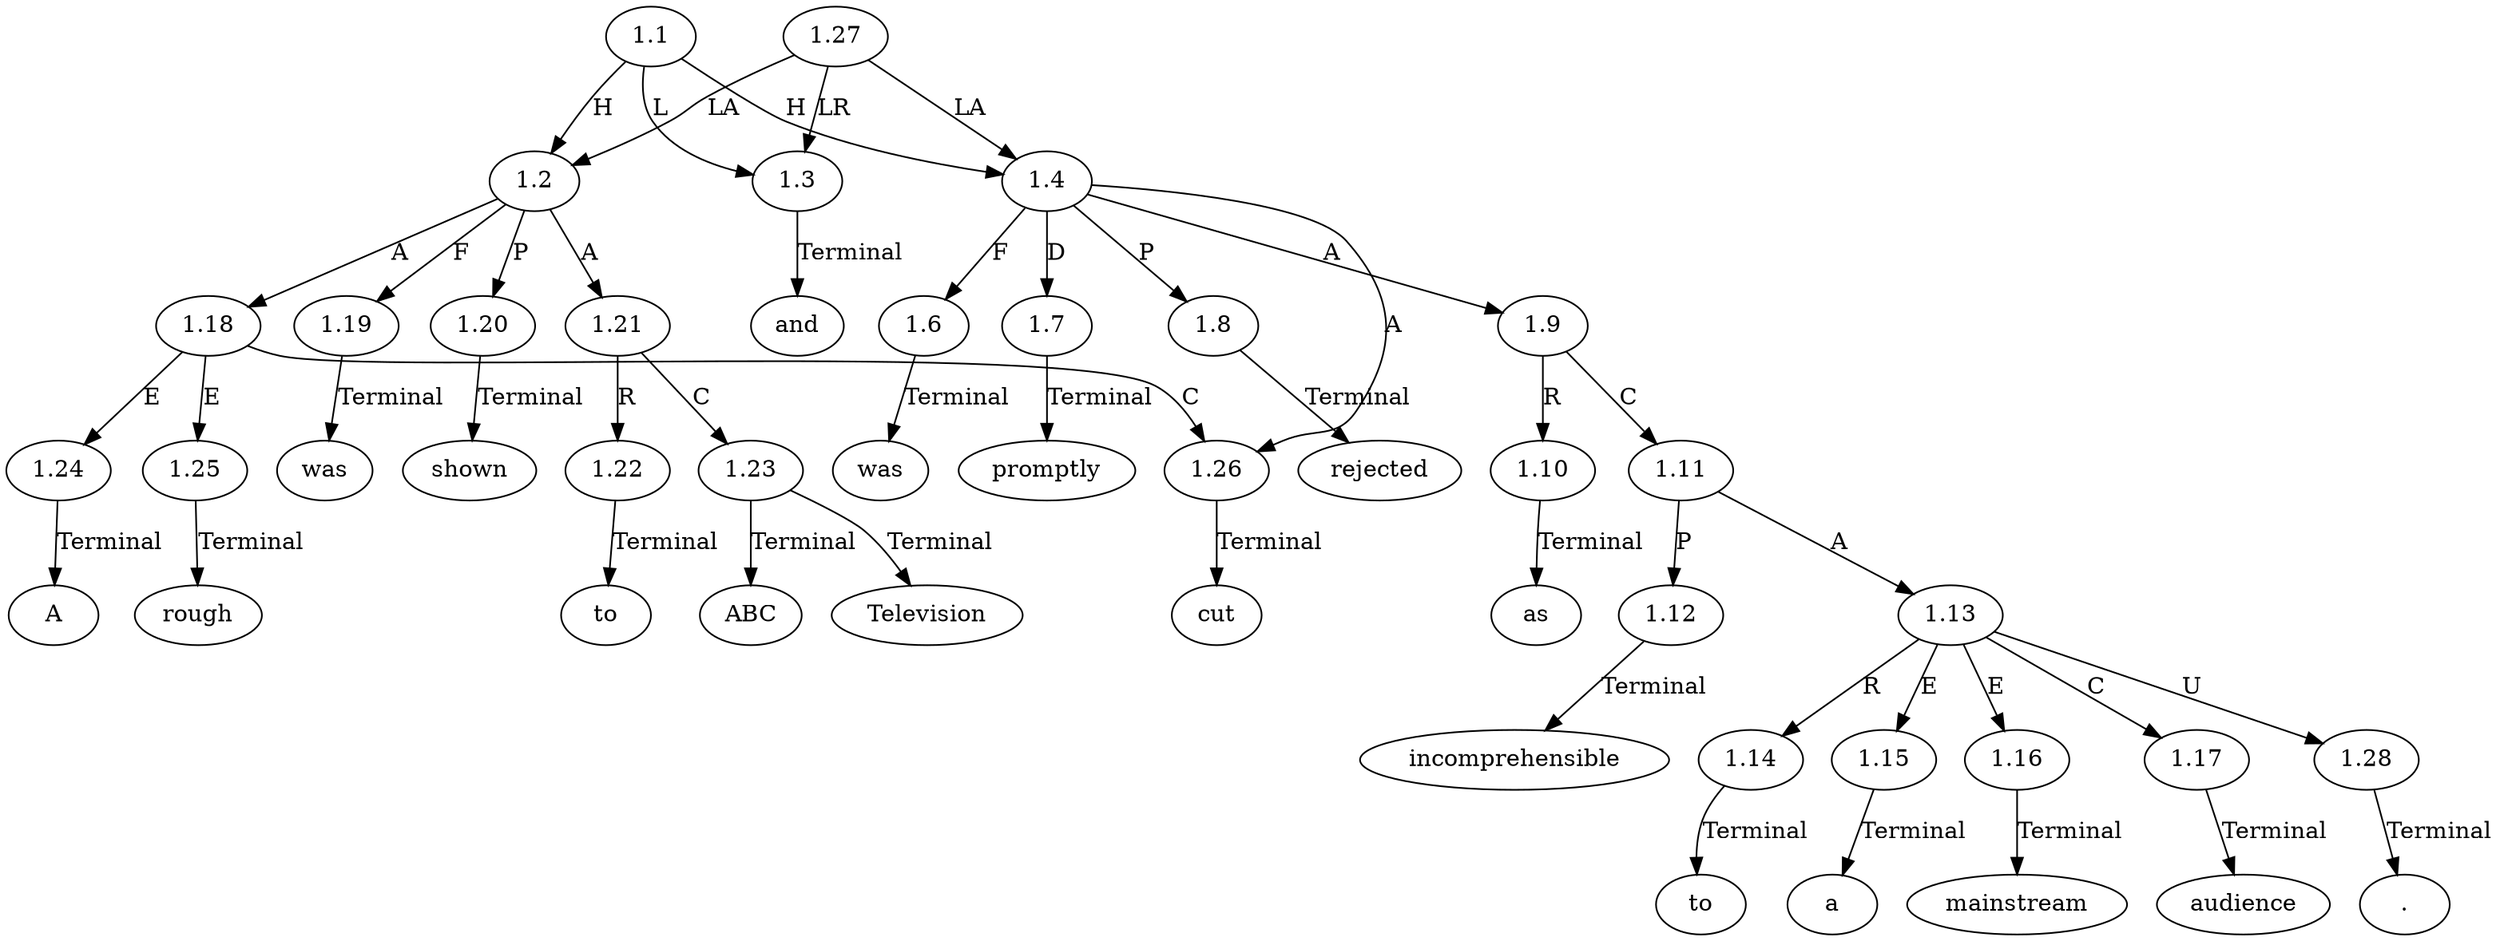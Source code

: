 // Graph
digraph {
	0.1 [label=A ordering=out]
	0.10 [label=was ordering=out]
	0.11 [label=promptly ordering=out]
	0.12 [label=rejected ordering=out]
	0.13 [label=as ordering=out]
	0.14 [label=incomprehensible ordering=out]
	0.15 [label=to ordering=out]
	0.16 [label=a ordering=out]
	0.17 [label=mainstream ordering=out]
	0.18 [label=audience ordering=out]
	0.19 [label="." ordering=out]
	0.2 [label=rough ordering=out]
	0.3 [label=cut ordering=out]
	0.4 [label=was ordering=out]
	0.5 [label=shown ordering=out]
	0.6 [label=to ordering=out]
	0.7 [label=ABC ordering=out]
	0.8 [label=Television ordering=out]
	0.9 [label=and ordering=out]
	1.1 [label=1.1 ordering=out]
	1.2 [label=1.2 ordering=out]
	1.3 [label=1.3 ordering=out]
	1.4 [label=1.4 ordering=out]
	1.6 [label=1.6 ordering=out]
	1.7 [label=1.7 ordering=out]
	1.8 [label=1.8 ordering=out]
	1.9 [label=1.9 ordering=out]
	1.10 [label=1.10 ordering=out]
	1.11 [label=1.11 ordering=out]
	1.12 [label=1.12 ordering=out]
	1.13 [label=1.13 ordering=out]
	1.14 [label=1.14 ordering=out]
	1.15 [label=1.15 ordering=out]
	1.16 [label=1.16 ordering=out]
	1.17 [label=1.17 ordering=out]
	1.18 [label=1.18 ordering=out]
	1.19 [label=1.19 ordering=out]
	1.20 [label=1.20 ordering=out]
	1.21 [label=1.21 ordering=out]
	1.22 [label=1.22 ordering=out]
	1.23 [label=1.23 ordering=out]
	1.24 [label=1.24 ordering=out]
	1.25 [label=1.25 ordering=out]
	1.26 [label=1.26 ordering=out]
	1.27 [label=1.27 ordering=out]
	1.28 [label=1.28 ordering=out]
	1.1 -> 1.2 [label=H ordering=out]
	1.1 -> 1.3 [label=L ordering=out]
	1.1 -> 1.4 [label=H ordering=out]
	1.2 -> 1.18 [label=A ordering=out]
	1.2 -> 1.19 [label=F ordering=out]
	1.2 -> 1.20 [label=P ordering=out]
	1.2 -> 1.21 [label=A ordering=out]
	1.3 -> 0.9 [label=Terminal ordering=out]
	1.4 -> 1.6 [label=F ordering=out]
	1.4 -> 1.7 [label=D ordering=out]
	1.4 -> 1.8 [label=P ordering=out]
	1.4 -> 1.9 [label=A ordering=out]
	1.4 -> 1.26 [label=A ordering=out]
	1.6 -> 0.10 [label=Terminal ordering=out]
	1.7 -> 0.11 [label=Terminal ordering=out]
	1.8 -> 0.12 [label=Terminal ordering=out]
	1.9 -> 1.10 [label=R ordering=out]
	1.9 -> 1.11 [label=C ordering=out]
	1.10 -> 0.13 [label=Terminal ordering=out]
	1.11 -> 1.12 [label=P ordering=out]
	1.11 -> 1.13 [label=A ordering=out]
	1.12 -> 0.14 [label=Terminal ordering=out]
	1.13 -> 1.14 [label=R ordering=out]
	1.13 -> 1.15 [label=E ordering=out]
	1.13 -> 1.16 [label=E ordering=out]
	1.13 -> 1.17 [label=C ordering=out]
	1.13 -> 1.28 [label=U ordering=out]
	1.14 -> 0.15 [label=Terminal ordering=out]
	1.15 -> 0.16 [label=Terminal ordering=out]
	1.16 -> 0.17 [label=Terminal ordering=out]
	1.17 -> 0.18 [label=Terminal ordering=out]
	1.18 -> 1.24 [label=E ordering=out]
	1.18 -> 1.25 [label=E ordering=out]
	1.18 -> 1.26 [label=C ordering=out]
	1.19 -> 0.4 [label=Terminal ordering=out]
	1.20 -> 0.5 [label=Terminal ordering=out]
	1.21 -> 1.22 [label=R ordering=out]
	1.21 -> 1.23 [label=C ordering=out]
	1.22 -> 0.6 [label=Terminal ordering=out]
	1.23 -> 0.7 [label=Terminal ordering=out]
	1.23 -> 0.8 [label=Terminal ordering=out]
	1.24 -> 0.1 [label=Terminal ordering=out]
	1.25 -> 0.2 [label=Terminal ordering=out]
	1.26 -> 0.3 [label=Terminal ordering=out]
	1.27 -> 1.2 [label=LA ordering=out]
	1.27 -> 1.3 [label=LR ordering=out]
	1.27 -> 1.4 [label=LA ordering=out]
	1.28 -> 0.19 [label=Terminal ordering=out]
}
